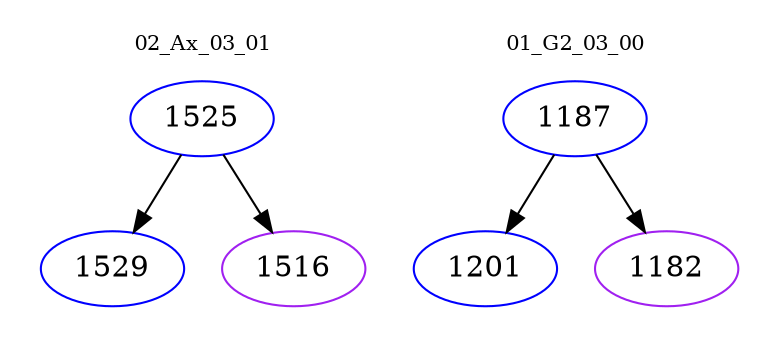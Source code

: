 digraph{
subgraph cluster_0 {
color = white
label = "02_Ax_03_01";
fontsize=10;
T0_1525 [label="1525", color="blue"]
T0_1525 -> T0_1529 [color="black"]
T0_1529 [label="1529", color="blue"]
T0_1525 -> T0_1516 [color="black"]
T0_1516 [label="1516", color="purple"]
}
subgraph cluster_1 {
color = white
label = "01_G2_03_00";
fontsize=10;
T1_1187 [label="1187", color="blue"]
T1_1187 -> T1_1201 [color="black"]
T1_1201 [label="1201", color="blue"]
T1_1187 -> T1_1182 [color="black"]
T1_1182 [label="1182", color="purple"]
}
}
